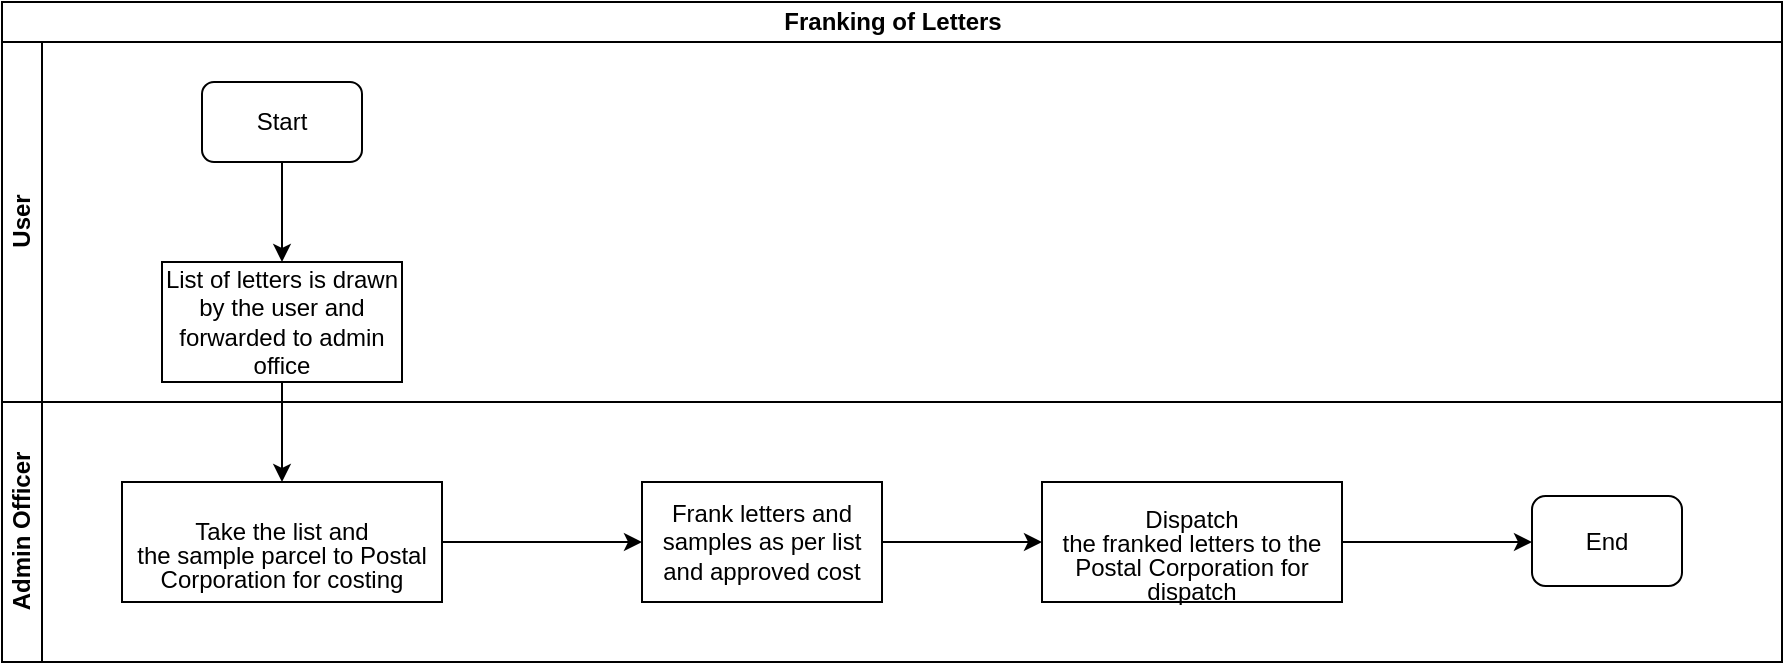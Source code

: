 <mxfile version="13.6.5" type="github">
  <diagram id="n_GOQLzme3osKWdtHPEB" name="Page-1">
    <mxGraphModel dx="1038" dy="547" grid="1" gridSize="10" guides="1" tooltips="1" connect="1" arrows="1" fold="1" page="1" pageScale="1" pageWidth="1169" pageHeight="827" math="0" shadow="0">
      <root>
        <mxCell id="0" />
        <mxCell id="1" parent="0" />
        <mxCell id="lyB_jpY29cbyGGC9CZNA-1" value="Franking of Letters" style="swimlane;html=1;childLayout=stackLayout;resizeParent=1;resizeParentMax=0;horizontal=1;startSize=20;horizontalStack=0;" vertex="1" parent="1">
          <mxGeometry x="70" y="90" width="890" height="330" as="geometry" />
        </mxCell>
        <mxCell id="lyB_jpY29cbyGGC9CZNA-2" value="User" style="swimlane;html=1;startSize=20;horizontal=0;" vertex="1" parent="lyB_jpY29cbyGGC9CZNA-1">
          <mxGeometry y="20" width="890" height="180" as="geometry" />
        </mxCell>
        <mxCell id="lyB_jpY29cbyGGC9CZNA-5" value="Start" style="rounded=1;whiteSpace=wrap;html=1;" vertex="1" parent="lyB_jpY29cbyGGC9CZNA-2">
          <mxGeometry x="100" y="20" width="80" height="40" as="geometry" />
        </mxCell>
        <mxCell id="lyB_jpY29cbyGGC9CZNA-6" value="List of letters is drawn by the user and forwarded to admin office" style="rounded=0;whiteSpace=wrap;html=1;" vertex="1" parent="lyB_jpY29cbyGGC9CZNA-2">
          <mxGeometry x="80" y="110" width="120" height="60" as="geometry" />
        </mxCell>
        <mxCell id="lyB_jpY29cbyGGC9CZNA-8" value="" style="edgeStyle=orthogonalEdgeStyle;rounded=0;orthogonalLoop=1;jettySize=auto;html=1;entryX=0.5;entryY=0;entryDx=0;entryDy=0;" edge="1" parent="lyB_jpY29cbyGGC9CZNA-2" source="lyB_jpY29cbyGGC9CZNA-5" target="lyB_jpY29cbyGGC9CZNA-6">
          <mxGeometry relative="1" as="geometry">
            <mxPoint x="140" y="160" as="targetPoint" />
          </mxGeometry>
        </mxCell>
        <mxCell id="lyB_jpY29cbyGGC9CZNA-3" value="Admin Officer" style="swimlane;html=1;startSize=20;horizontal=0;" vertex="1" parent="lyB_jpY29cbyGGC9CZNA-1">
          <mxGeometry y="200" width="890" height="130" as="geometry" />
        </mxCell>
        <mxCell id="lyB_jpY29cbyGGC9CZNA-17" value="End" style="rounded=1;whiteSpace=wrap;html=1;" vertex="1" parent="lyB_jpY29cbyGGC9CZNA-3">
          <mxGeometry x="765" y="47" width="75" height="45" as="geometry" />
        </mxCell>
        <mxCell id="lyB_jpY29cbyGGC9CZNA-9" value="&lt;br/&gt;&lt;p style=&quot;margin-bottom: 0in ; line-height: 100%&quot;&gt;Take the list and&lt;br/&gt;the sample parcel to Postal Corporation for costing&lt;/p&gt;&lt;br/&gt;" style="whiteSpace=wrap;html=1;rounded=0;" vertex="1" parent="lyB_jpY29cbyGGC9CZNA-3">
          <mxGeometry x="60" y="40" width="160" height="60" as="geometry" />
        </mxCell>
        <mxCell id="lyB_jpY29cbyGGC9CZNA-10" value="" style="edgeStyle=orthogonalEdgeStyle;rounded=0;orthogonalLoop=1;jettySize=auto;html=1;" edge="1" parent="lyB_jpY29cbyGGC9CZNA-1" source="lyB_jpY29cbyGGC9CZNA-6" target="lyB_jpY29cbyGGC9CZNA-9">
          <mxGeometry relative="1" as="geometry" />
        </mxCell>
        <mxCell id="lyB_jpY29cbyGGC9CZNA-14" value="" style="edgeStyle=orthogonalEdgeStyle;rounded=0;orthogonalLoop=1;jettySize=auto;html=1;" edge="1" parent="1" source="lyB_jpY29cbyGGC9CZNA-11" target="lyB_jpY29cbyGGC9CZNA-13">
          <mxGeometry relative="1" as="geometry" />
        </mxCell>
        <mxCell id="lyB_jpY29cbyGGC9CZNA-11" value="Frank letters and samples as per list and approved cost" style="whiteSpace=wrap;html=1;rounded=0;" vertex="1" parent="1">
          <mxGeometry x="390" y="330" width="120" height="60" as="geometry" />
        </mxCell>
        <mxCell id="lyB_jpY29cbyGGC9CZNA-12" value="" style="edgeStyle=orthogonalEdgeStyle;rounded=0;orthogonalLoop=1;jettySize=auto;html=1;" edge="1" parent="1" source="lyB_jpY29cbyGGC9CZNA-9" target="lyB_jpY29cbyGGC9CZNA-11">
          <mxGeometry relative="1" as="geometry" />
        </mxCell>
        <mxCell id="lyB_jpY29cbyGGC9CZNA-16" value="" style="edgeStyle=orthogonalEdgeStyle;rounded=0;orthogonalLoop=1;jettySize=auto;html=1;" edge="1" parent="1" source="lyB_jpY29cbyGGC9CZNA-13">
          <mxGeometry relative="1" as="geometry">
            <mxPoint x="835" y="360" as="targetPoint" />
          </mxGeometry>
        </mxCell>
        <mxCell id="lyB_jpY29cbyGGC9CZNA-13" value="&lt;br/&gt;&lt;p style=&quot;margin-bottom: 0in ; line-height: 100%&quot;&gt;Dispatch&lt;br/&gt;the franked letters to the Postal Corporation for dispatch&lt;/p&gt;&lt;br/&gt;" style="whiteSpace=wrap;html=1;rounded=0;" vertex="1" parent="1">
          <mxGeometry x="590" y="330" width="150" height="60" as="geometry" />
        </mxCell>
      </root>
    </mxGraphModel>
  </diagram>
</mxfile>
